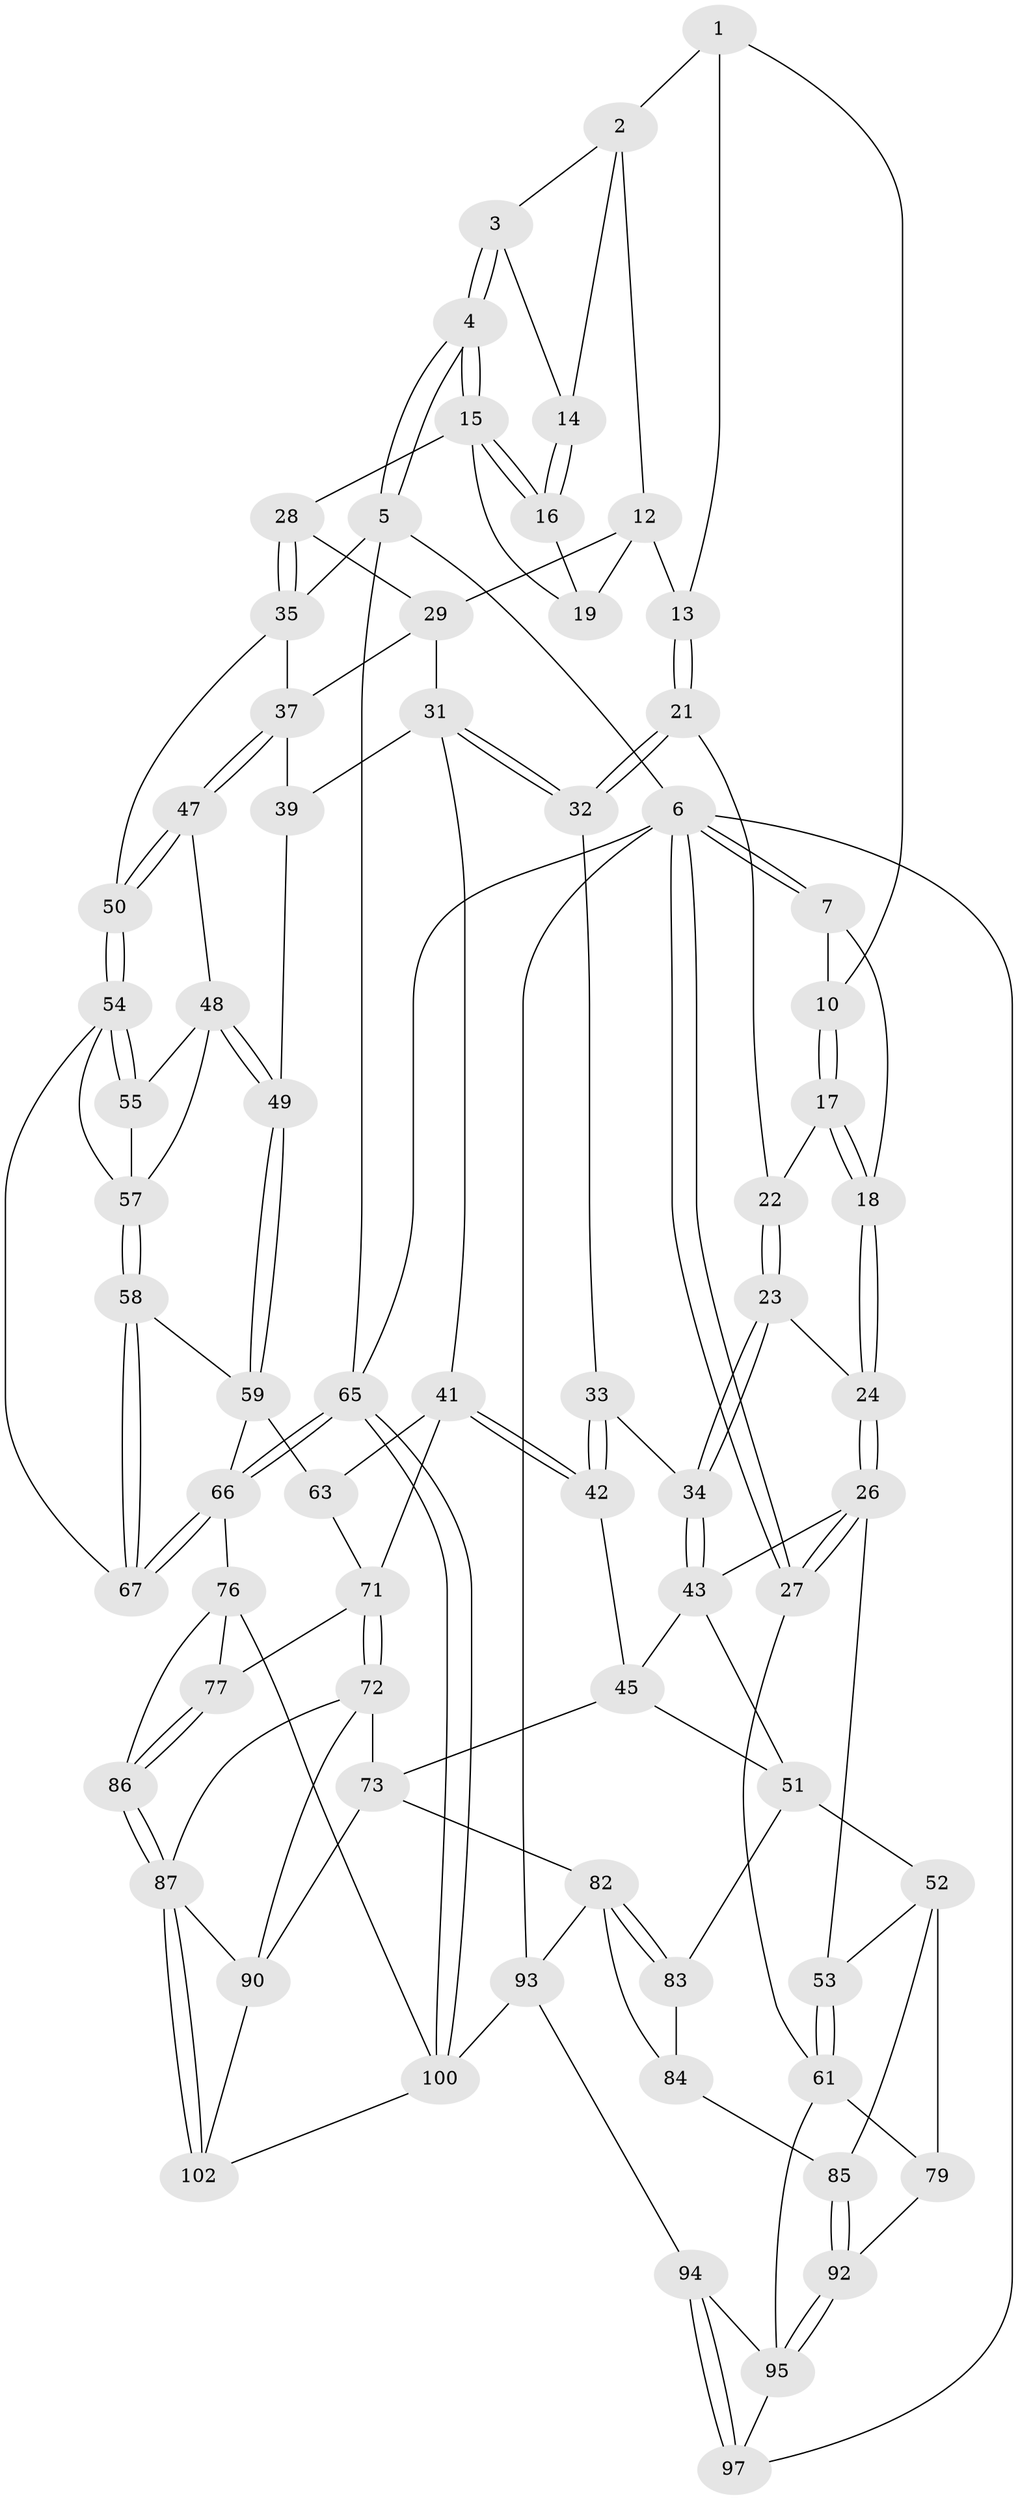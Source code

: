 // Generated by graph-tools (version 1.1) at 2025/52/02/27/25 19:52:44]
// undirected, 72 vertices, 166 edges
graph export_dot {
graph [start="1"]
  node [color=gray90,style=filled];
  1 [pos="+0.5022677281478112+0",super="+9"];
  2 [pos="+0.6718377581764083+0",super="+11"];
  3 [pos="+0.752443961947135+0"];
  4 [pos="+1+0"];
  5 [pos="+1+0"];
  6 [pos="+0+0",super="+96"];
  7 [pos="+0.03475016314121736+0",super="+8"];
  10 [pos="+0.38649659306496853+0.05362328981034786"];
  12 [pos="+0.603981074579759+0.13793408161088191",super="+20"];
  13 [pos="+0.5189319126467+0.10714502593075588"];
  14 [pos="+0.736981193827568+0.026653070757963884"];
  15 [pos="+1+0",super="+25"];
  16 [pos="+0.7556161161183793+0.11405154184787898"];
  17 [pos="+0.32037017468625323+0.088673074548182"];
  18 [pos="+0.16618078658751673+0.03173139284009988"];
  19 [pos="+0.7541041535514664+0.12049320804833759"];
  21 [pos="+0.4253181669499277+0.18757017755447847"];
  22 [pos="+0.34404828247373187+0.12554093649807624"];
  23 [pos="+0.2611415325733323+0.3011672798591934"];
  24 [pos="+0.13852031361100248+0.22923764093787255"];
  26 [pos="+0+0.3383564850327848",super="+44"];
  27 [pos="+0+0.35728283190987403"];
  28 [pos="+0.8744030148002615+0.21161101275221894"];
  29 [pos="+0.7122964566830744+0.2570613506685451",super="+30"];
  31 [pos="+0.5571420603853725+0.3482785538213169",super="+40"];
  32 [pos="+0.415728208857702+0.24398319189825446"];
  33 [pos="+0.3090666037259846+0.303227485173219"];
  34 [pos="+0.2654917145778793+0.3048217953215372"];
  35 [pos="+0.93368880212568+0.2930610865833431",super="+36"];
  37 [pos="+0.8579128221231498+0.38505570851946597",super="+38"];
  39 [pos="+0.6686295742871579+0.4805475126979604"];
  41 [pos="+0.5348421496408174+0.5203183308587456",super="+64"];
  42 [pos="+0.5306028800094192+0.5203082577403163"];
  43 [pos="+0.2555177138130815+0.4096311586165319",super="+46"];
  45 [pos="+0.4695443642970363+0.5356312456098186",super="+69"];
  47 [pos="+0.897109555277035+0.46508328808083865"];
  48 [pos="+0.8850460868209731+0.506203981685901",super="+56"];
  49 [pos="+0.7998979442080905+0.5668857981012884"];
  50 [pos="+1+0.5265964953538491"];
  51 [pos="+0.21292353701879344+0.6430933037701585",super="+70"];
  52 [pos="+0.18567935243365732+0.6311847830024342",super="+78"];
  53 [pos="+0.1519130515798142+0.5199763551870079"];
  54 [pos="+1+0.5819168776227935",super="+68"];
  55 [pos="+0.9165274178831596+0.5586284996292215"];
  57 [pos="+0.8750775349646159+0.6303853124963473",super="+60"];
  58 [pos="+0.8419424320724455+0.6680088554751109"];
  59 [pos="+0.7987480957736258+0.6663070354603049",super="+62"];
  61 [pos="+0+0.6191846974360623",super="+80"];
  63 [pos="+0.7707865049647457+0.6677336261950075"];
  65 [pos="+1+1"];
  66 [pos="+1+1",super="+75"];
  67 [pos="+1+0.9242773483838778"];
  71 [pos="+0.5529194383905999+0.6905789698785065",super="+74"];
  72 [pos="+0.5109164261487469+0.7510046669947649",super="+89"];
  73 [pos="+0.36664427244493364+0.7301767026406414",super="+81"];
  76 [pos="+0.7740755322126315+0.8227692607735255",super="+99"];
  77 [pos="+0.6594968892280457+0.7660054051132078"];
  79 [pos="+0+0.7130551208906986"];
  82 [pos="+0.30585510445167374+0.8522284302707657",super="+91"];
  83 [pos="+0.2267474644769138+0.7196543590677686"];
  84 [pos="+0.16897791155844272+0.8174338026529224"];
  85 [pos="+0.15219980647948916+0.824551210122009"];
  86 [pos="+0.6320207892749713+0.88344601150143"];
  87 [pos="+0.5679913275204507+0.9323399441477833",super="+88"];
  90 [pos="+0.3709607115533404+0.850568370199022",super="+101"];
  92 [pos="+0.09257812643097056+0.8756019550898101"];
  93 [pos="+0.21525725502526558+1",super="+104"];
  94 [pos="+0.11626646189150616+0.9251244753991178"];
  95 [pos="+0.09290117795582552+0.8783651434639975",super="+98"];
  97 [pos="+0+1"];
  100 [pos="+1+1",super="+103"];
  102 [pos="+0.5048915701285056+1"];
  1 -- 2;
  1 -- 10;
  1 -- 13;
  2 -- 3;
  2 -- 12;
  2 -- 14;
  3 -- 4;
  3 -- 4;
  3 -- 14;
  4 -- 5;
  4 -- 5;
  4 -- 15;
  4 -- 15;
  5 -- 6;
  5 -- 65;
  5 -- 35;
  6 -- 7;
  6 -- 7;
  6 -- 27;
  6 -- 27;
  6 -- 65;
  6 -- 93;
  6 -- 97;
  7 -- 18;
  7 -- 10;
  10 -- 17;
  10 -- 17;
  12 -- 13;
  12 -- 19;
  12 -- 29;
  13 -- 21;
  13 -- 21;
  14 -- 16;
  14 -- 16;
  15 -- 16;
  15 -- 16;
  15 -- 19;
  15 -- 28;
  16 -- 19;
  17 -- 18;
  17 -- 18;
  17 -- 22;
  18 -- 24;
  18 -- 24;
  21 -- 22;
  21 -- 32;
  21 -- 32;
  22 -- 23;
  22 -- 23;
  23 -- 24;
  23 -- 34;
  23 -- 34;
  24 -- 26;
  24 -- 26;
  26 -- 27;
  26 -- 27;
  26 -- 43;
  26 -- 53;
  27 -- 61;
  28 -- 29;
  28 -- 35;
  28 -- 35;
  29 -- 31;
  29 -- 37;
  31 -- 32;
  31 -- 32;
  31 -- 41;
  31 -- 39;
  32 -- 33;
  33 -- 34;
  33 -- 42;
  33 -- 42;
  34 -- 43;
  34 -- 43;
  35 -- 37;
  35 -- 50;
  37 -- 47;
  37 -- 47;
  37 -- 39;
  39 -- 49;
  41 -- 42;
  41 -- 42;
  41 -- 71;
  41 -- 63;
  42 -- 45;
  43 -- 51;
  43 -- 45;
  45 -- 73;
  45 -- 51;
  47 -- 48;
  47 -- 50;
  47 -- 50;
  48 -- 49;
  48 -- 49;
  48 -- 57;
  48 -- 55;
  49 -- 59;
  49 -- 59;
  50 -- 54;
  50 -- 54;
  51 -- 52;
  51 -- 83;
  52 -- 53;
  52 -- 85;
  52 -- 79;
  53 -- 61;
  53 -- 61;
  54 -- 55;
  54 -- 55;
  54 -- 57;
  54 -- 67;
  55 -- 57;
  57 -- 58;
  57 -- 58;
  58 -- 59;
  58 -- 67;
  58 -- 67;
  59 -- 63;
  59 -- 66;
  61 -- 79;
  61 -- 95;
  63 -- 71;
  65 -- 66;
  65 -- 66;
  65 -- 100;
  65 -- 100;
  66 -- 67;
  66 -- 67;
  66 -- 76;
  71 -- 72;
  71 -- 72;
  71 -- 77;
  72 -- 73;
  72 -- 90;
  72 -- 87;
  73 -- 82;
  73 -- 90;
  76 -- 77;
  76 -- 100;
  76 -- 86;
  77 -- 86;
  77 -- 86;
  79 -- 92;
  82 -- 83;
  82 -- 83;
  82 -- 84;
  82 -- 93;
  83 -- 84;
  84 -- 85;
  85 -- 92;
  85 -- 92;
  86 -- 87;
  86 -- 87;
  87 -- 102;
  87 -- 102;
  87 -- 90;
  90 -- 102;
  92 -- 95;
  92 -- 95;
  93 -- 94;
  93 -- 100;
  94 -- 95;
  94 -- 97;
  94 -- 97;
  95 -- 97;
  100 -- 102;
}

